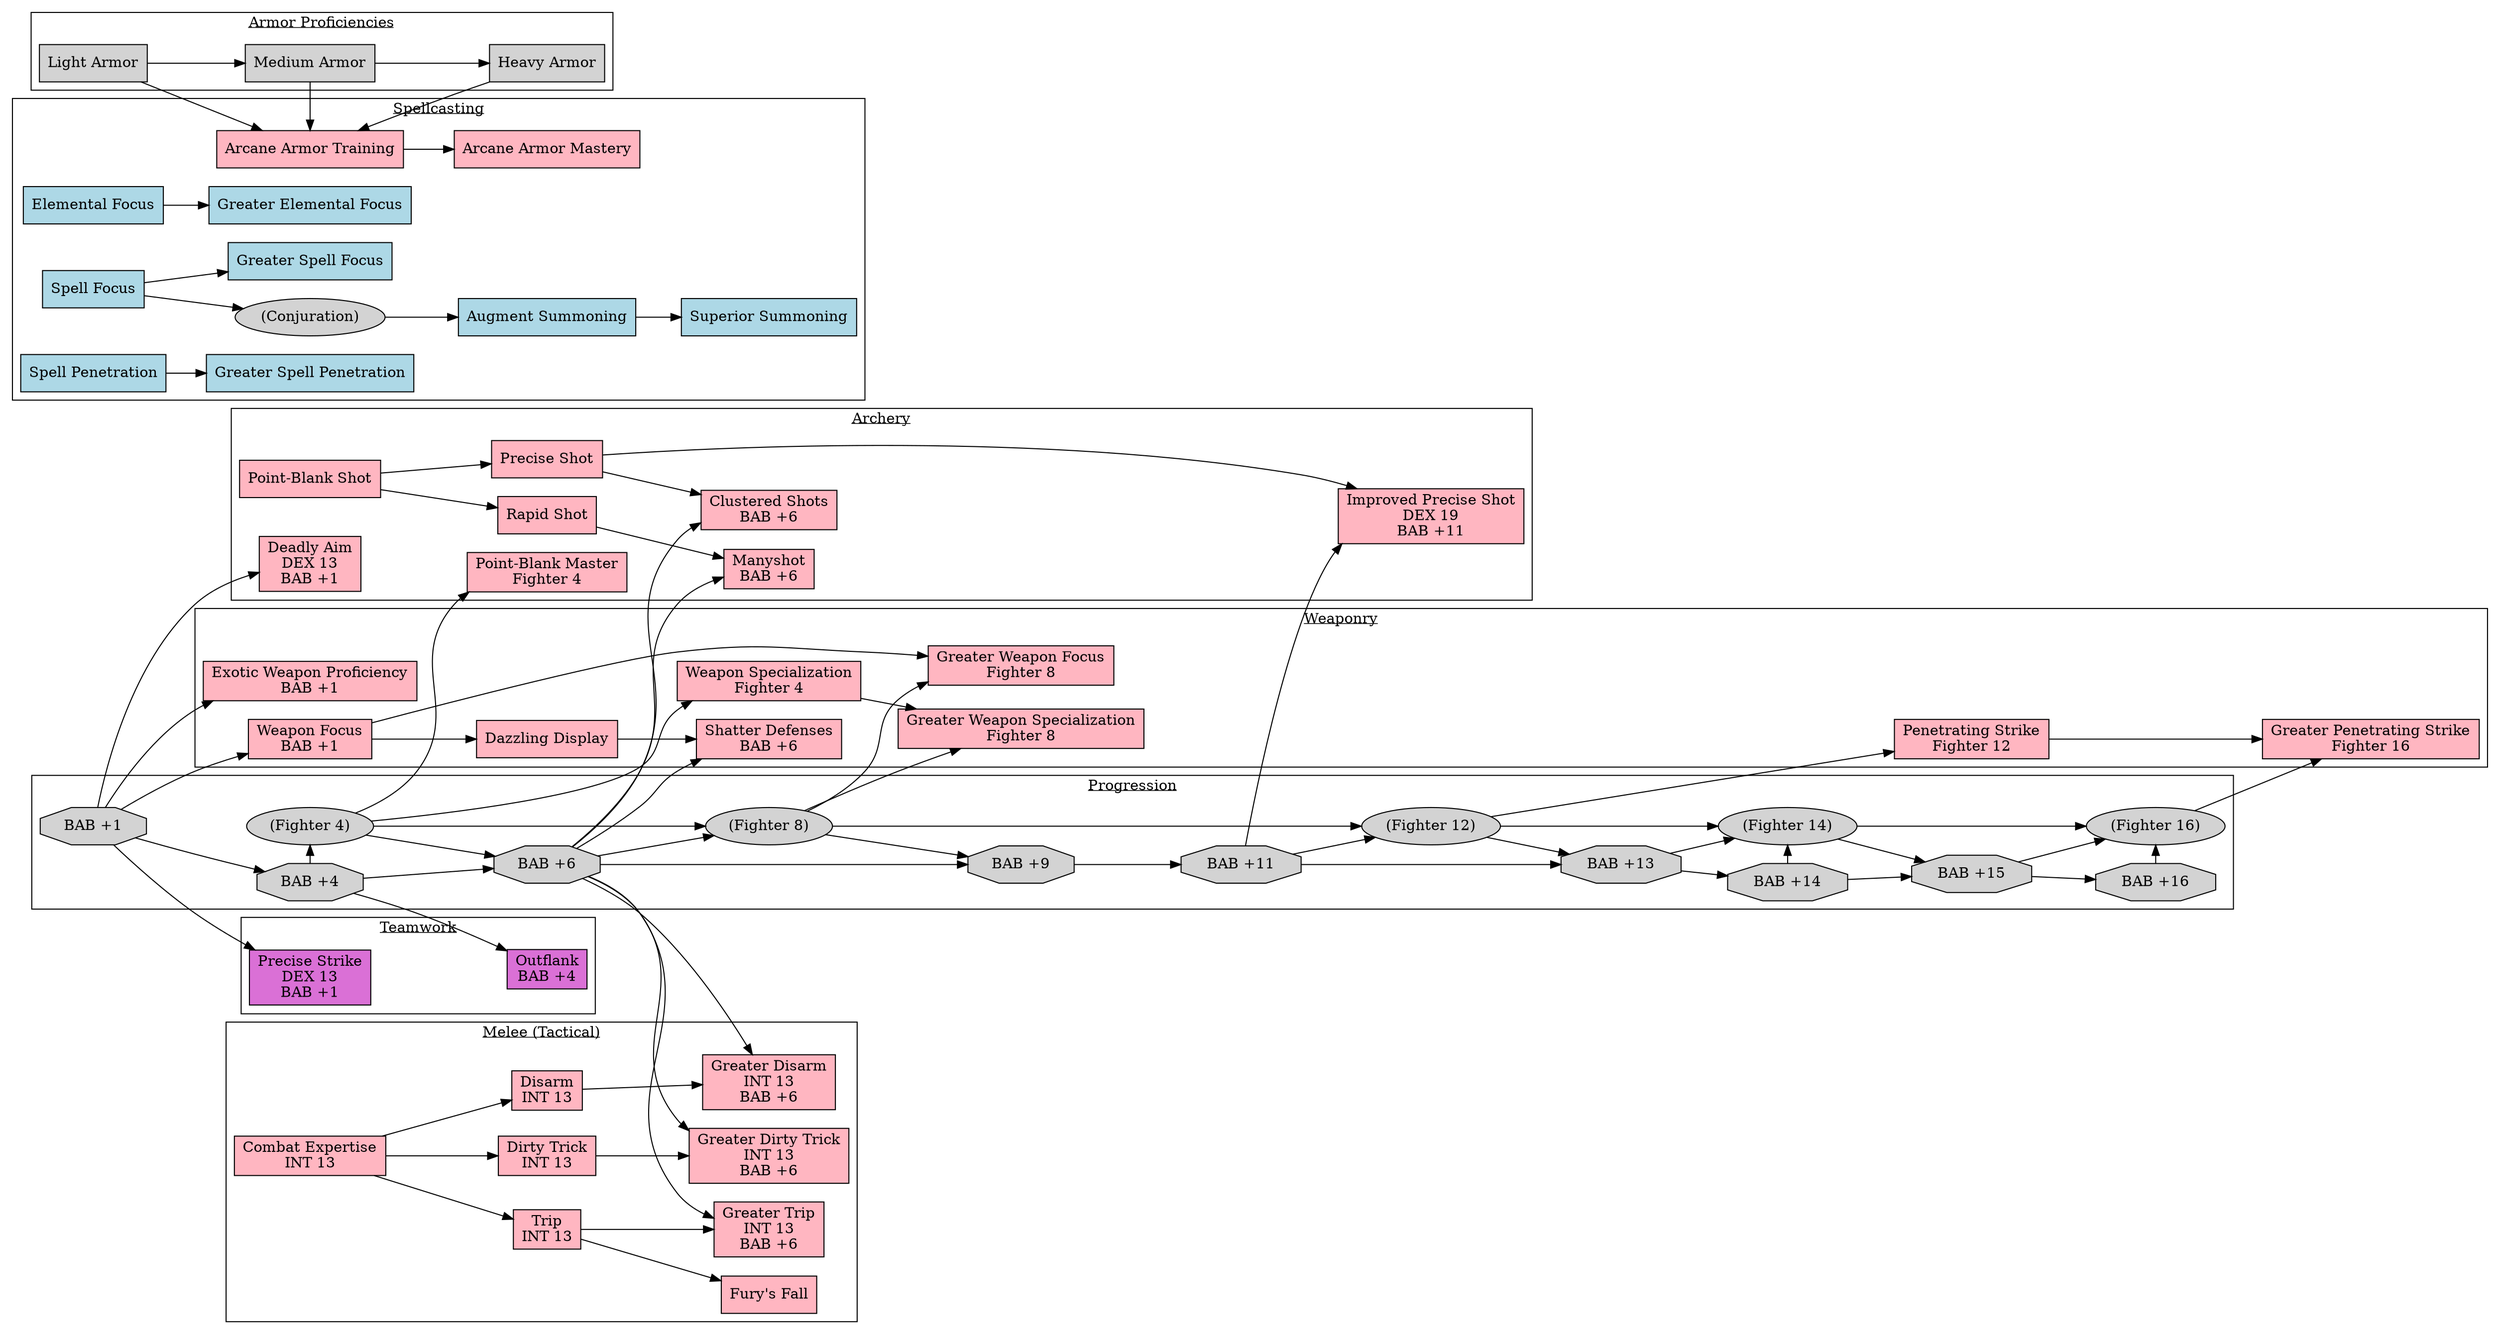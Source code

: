 digraph Character
{
  ratio=auto
  rankdir=LR
  newrank=true
  node [shape=rectangle, color=black, style=filled, fillcolor=transparent]

subgraph cluster_bab
{
  label=<<U>Progression</U>>
  node [shape=octagon, fillcolor=lightgrey]
  "Fighter 4" [shape=oval, label=<(\N)>]
  "Fighter 8" [shape=oval, label=<(\N)>]
  "Fighter 12" [shape=oval, label=<(\N)>]
  "Fighter 14" [shape=oval, label=<(\N)>]
  "Fighter 16" [shape=oval, label=<(\N)>]
  "BAB +1" -> "BAB +4" -> "BAB +6" -> "BAB +9" -> "BAB +11" -> "BAB +13" -> "BAB +14" -> "BAB +15" -> "BAB +16"
  "Fighter 4" -> "Fighter 8" -> "Fighter 12" -> "Fighter 14" -> "Fighter 16"
  "BAB +4" -> "Fighter 4" [constraint=false]
  "Fighter 4" -> "BAB +6"
  "BAB +6" -> "Fighter 8"
  "Fighter 8" -> "BAB +9"
  "BAB +11" -> "Fighter 12"
  "Fighter 12" -> "BAB +13"
  "BAB +13" -> "Fighter 14"
  "BAB +14" -> "Fighter 14" [constraint=false]
  "Fighter 14" -> "BAB +15"
  "BAB +15" -> "Fighter 16"
  "BAB +16" -> "Fighter 16" [constraint=false]
}

subgraph cluster_armors
{
  label=<<U>Armor Proficiencies</U>>
  node [shape=rectangle, fillcolor=lightgrey]
  "Light Armor" -> "Medium Armor" -> "Heavy Armor"
}

subgraph cluster_teamwork
{
  label=<<U>Teamwork</U>>
  node [fillcolor=orchid]

  "Outflank" [label=<\N<BR/>BAB +4>]
  "BAB +4" -> "Outflank"

  "Precise Strike" [label=<\N<BR/>DEX 13<BR/>BAB +1>]
  "BAB +1" -> "Precise Strike"
}

subgraph cluster_spellcasting
{
  label=<<U>Spellcasting</U>>
  node [fillcolor=lightblue]

  "Elemental Focus" -> "Greater Elemental Focus"
  "Spell Focus" -> "Greater Spell Focus"
  "Spell Penetration" -> "Greater Spell Penetration"
  "(Conjuration)" [shape=oval, fillcolor=lightgrey]
  "Spell Focus" -> "(Conjuration)" -> "Augment Summoning" -> "Superior Summoning"
  "Arcane Armor Training" [fillcolor=lightpink]
  "Arcane Armor Mastery" [fillcolor=lightpink]
  "Light Armor" -> "Arcane Armor Training" [constraint=true]
  "Medium Armor" -> "Arcane Armor Training" [constraint=false]
  "Heavy Armor" -> "Arcane Armor Training" [constraint=false]
  "Arcane Armor Training" -> "Arcane Armor Mastery"
}

subgraph cluster_weaponry
{
  label=<<U>Weaponry</U>>
  node [fillcolor=lightpink]

  "Exotic Weapon Proficiency" [label=<\N<BR/>BAB +1>]
  "BAB +1" -> "Exotic Weapon Proficiency"

  "Weapon Focus" [label=<\N<BR/>BAB +1>]
  "BAB +1" -> "Weapon Focus"

  "Weapon Specialization" [label=<\N<BR/>Fighter 4>]
  "Fighter 4" -> "Weapon Specialization"

  "Dazzling Display"
  "Weapon Focus" -> "Dazzling Display"

  "Shatter Defenses" [label=<\N<BR/>BAB +6>]
  "BAB +6" -> "Shatter Defenses"
  "Dazzling Display" -> "Shatter Defenses"

  "Greater Weapon Focus" [label=<\N<BR/>Fighter 8>]
  "Fighter 8" -> "Greater Weapon Focus"
  "Weapon Focus" -> "Greater Weapon Focus"

  "Greater Weapon Specialization" [label=<\N<BR/>Fighter 8>]
  "Fighter 8" -> "Greater Weapon Specialization"
  "Weapon Specialization" -> "Greater Weapon Specialization"

  "Penetrating Strike" [label=<\N<BR/>Fighter 12>]
  "Fighter 12" -> "Penetrating Strike"

  "Greater Penetrating Strike" [label=<\N<BR/>Fighter 16>]
  "Fighter 16" -> "Greater Penetrating Strike"
  "Penetrating Strike" -> "Greater Penetrating Strike"
}

subgraph cluster_archery
{
  label=<<U>Archery</U>>
  node [fillcolor=lightpink]

  "Point-Blank Shot" -> "Precise Shot"

  "Deadly Aim" [label=<\N<BR/>DEX 13<BR/>BAB +1>]
  "BAB +1" -> "Deadly Aim"

  "Point-Blank Master" [label=<\N<BR/>Fighter 4>]
  "Fighter 4" -> "Point-Blank Master"

  "Clustered Shots" [label=<\N<BR/>BAB +6>]
  "Precise Shot" -> "Clustered Shots"
  "BAB +6" -> "Clustered Shots"

  "Rapid Shot"
  "Manyshot" [label=<\N<BR/>BAB +6>]
  "Point-Blank Shot" -> "Rapid Shot" -> "Manyshot"
  "BAB +6" -> "Manyshot"

  "Improved Precise Shot" [label=<\N<BR/>DEX 19<BR/>BAB +11>]
  "Precise Shot" -> "Improved Precise Shot"
  "BAB +11" -> "Improved Precise Shot"
}

subgraph cluster_combat_int
{
  label=<<U>Melee (Tactical)</U>>
  node [fillcolor=lightpink]

  "Combat Expertise" [label=<\N<BR/>INT 13>]

  "Dirty Trick" [label=<\N<BR/>INT 13>]
  "Greater Dirty Trick" [label=<\N<BR/>INT 13<BR/>BAB +6>]
  "Combat Expertise" -> "Dirty Trick" -> "Greater Dirty Trick"
  "BAB +6" -> "Greater Dirty Trick"

  "Disarm" [label=<\N<BR/>INT 13>]
  "Greater Disarm" [label=<\N<BR/>INT 13<BR/>BAB +6>]
  "Combat Expertise" -> "Disarm" -> "Greater Disarm"
  "BAB +6" -> "Greater Disarm"

  "Trip" [label=<\N<BR/>INT 13>]
  "Greater Trip" [label=<\N<BR/>INT 13<BR/>BAB +6>]
  "Combat Expertise" -> "Trip" -> "Greater Trip"
  "Trip" -> "Fury's Fall"
  "BAB +6" -> "Greater Trip"
}

}
